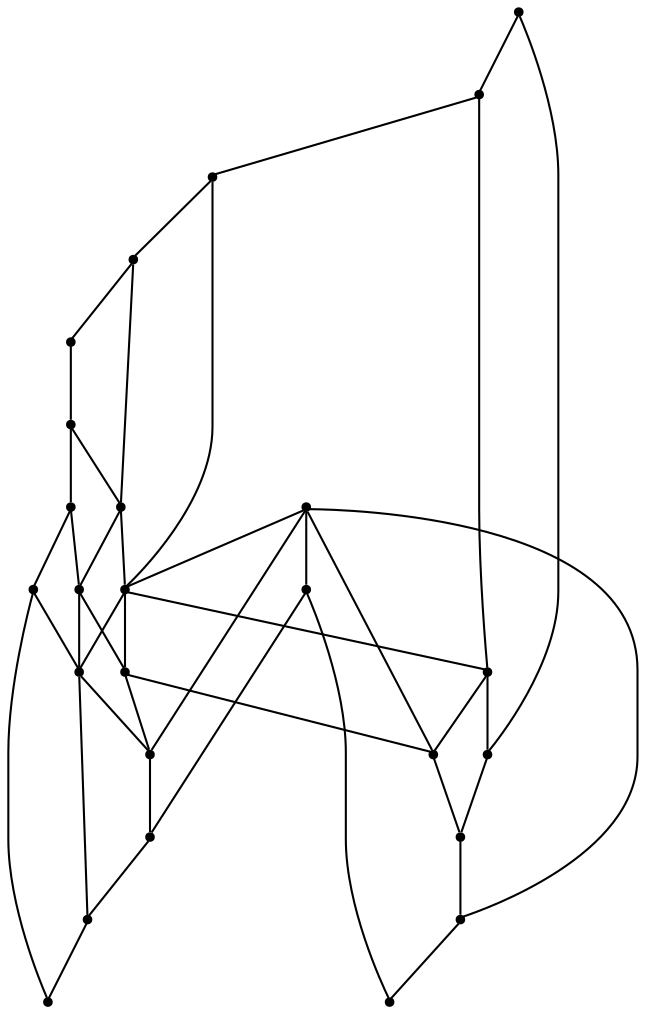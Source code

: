 graph {
  node [shape=point,comment="{\"directed\":false,\"doi\":\"10.4230/LIPIcs.GD.2024.9\",\"figure\":\"2 (2)\"}"]

  v0 [pos="1473.2709438078655,1430.0194722364672"]
  v1 [pos="1390.572741449248,1430.0194722364672"]
  v2 [pos="1555.9670475049631,1430.0194722364672"]
  v3 [pos="1638.6652498635804,1430.0194722364672"]
  v4 [pos="1721.3614807522854,1430.0194722364672"]
  v5 [pos="1473.2709438078655,1512.6966340441152"]
  v6 [pos="1390.572741449248,1512.6966340441152"]
  v7 [pos="1555.9670475049631,1512.6966340441152"]
  v8 [pos="1638.6652498635804,1512.6966340441152"]
  v9 [pos="1721.3614807522854,1512.6966340441152"]
  v10 [pos="1473.2709438078655,1595.3740501739721"]
  v11 [pos="1390.572741449248,1595.3740501739721"]
  v12 [pos="1555.9670475049631,1595.3740501739721"]
  v13 [pos="1638.6652498635804,1595.3740501739721"]
  v14 [pos="1721.3614807522854,1595.3740501739721"]
  v15 [pos="1473.2709438078655,1678.0524835926642"]
  v16 [pos="1390.572741449248,1678.0524835926642"]
  v17 [pos="1555.9670475049631,1678.0524835926642"]
  v18 [pos="1638.6652498635804,1678.0524835926642"]
  v19 [pos="1721.3614807522854,1678.0524835926642"]
  v20 [pos="1473.2709438078655,1760.7278651448505"]
  v21 [pos="1390.572741449248,1760.7278651448505"]
  v22 [pos="1555.9670475049631,1760.7278651448505"]
  v23 [pos="1638.6652498635804,1760.7278651448505"]
  v24 [pos="1721.3614807522854,1760.7278651448505"]

  v0 -- v1 [id="-1",pos="1473.2709438078655,1430.0194722364672 1390.572741449248,1430.0194722364672 1390.572741449248,1430.0194722364672 1390.572741449248,1430.0194722364672"]
  v0 -- v2 [id="-4",pos="1473.2709438078655,1430.0194722364672 1555.9670475049631,1430.0194722364672 1555.9670475049631,1430.0194722364672 1555.9670475049631,1430.0194722364672"]
  v2 -- v3 [id="-5",pos="1555.9670475049631,1430.0194722364672 1638.6652498635804,1430.0194722364672 1638.6652498635804,1430.0194722364672 1638.6652498635804,1430.0194722364672"]
  v3 -- v4 [id="-6",pos="1638.6652498635804,1430.0194722364672 1721.3614807522854,1430.0194722364672 1721.3614807522854,1430.0194722364672 1721.3614807522854,1430.0194722364672"]
  v21 -- v20 [id="-8",pos="1390.572741449248,1760.7278651448505 1473.2709438078655,1760.7278651448505 1473.2709438078655,1760.7278651448505 1473.2709438078655,1760.7278651448505"]
  v20 -- v22 [id="-9",pos="1473.2709438078655,1760.7278651448505 1555.9670475049631,1760.7278651448505 1555.9670475049631,1760.7278651448505 1555.9670475049631,1760.7278651448505"]
  v22 -- v23 [id="-10",pos="1555.9670475049631,1760.7278651448505 1638.6652498635804,1760.7278651448505 1638.6652498635804,1760.7278651448505 1638.6652498635804,1760.7278651448505"]
  v23 -- v24 [id="-11",pos="1638.6652498635804,1760.7278651448505 1721.3614807522854,1760.7278651448505 1721.3614807522854,1760.7278651448505 1721.3614807522854,1760.7278651448505"]
  v21 -- v16 [id="-12",pos="1390.572741449248,1760.7278651448505 1390.572741449248,1678.0524835926642 1390.572741449248,1678.0524835926642 1390.572741449248,1678.0524835926642"]
  v16 -- v11 [id="-13",pos="1390.572741449248,1678.0524835926642 1390.572741449248,1595.3740501739721 1390.572741449248,1595.3740501739721 1390.572741449248,1595.3740501739721"]
  v11 -- v6 [id="-14",pos="1390.572741449248,1595.3740501739721 1390.572741449248,1512.6966340441152 1390.572741449248,1512.6966340441152 1390.572741449248,1512.6966340441152"]
  v6 -- v1 [id="-15",pos="1390.572741449248,1512.6966340441152 1390.572741449248,1430.0194722364672 1390.572741449248,1430.0194722364672 1390.572741449248,1430.0194722364672"]
  v5 -- v17 [id="-21",pos="1473.2709438078655,1512.6966340441152 1555.9670475049631,1678.0524835926642 1555.9670475049631,1678.0524835926642 1555.9670475049631,1678.0524835926642"]
  v20 -- v15 [id="-27",pos="1473.2709438078655,1760.7278651448505 1473.2709438078655,1678.0524835926642 1473.2709438078655,1678.0524835926642 1473.2709438078655,1678.0524835926642"]
  v15 -- v10 [id="-28",pos="1473.2709438078655,1678.0524835926642 1473.2709438078655,1595.3740501739721 1473.2709438078655,1595.3740501739721 1473.2709438078655,1595.3740501739721"]
  v10 -- v5 [id="-29",pos="1473.2709438078655,1595.3740501739721 1473.2709438078655,1512.6966340441152 1473.2709438078655,1512.6966340441152 1473.2709438078655,1512.6966340441152"]
  v5 -- v0 [id="-30",pos="1473.2709438078655,1512.6966340441152 1473.2709438078655,1430.0194722364672 1473.2709438078655,1430.0194722364672 1473.2709438078655,1430.0194722364672"]
  v17 -- v8 [id="-32",pos="1555.9670475049631,1678.0524835926642 1638.6652498635804,1512.6966340441152 1638.6652498635804,1512.6966340441152 1638.6652498635804,1512.6966340441152"]
  v22 -- v17 [id="-38",pos="1555.9670475049631,1760.7278651448505 1555.9670475049631,1678.0524835926642 1555.9670475049631,1678.0524835926642 1555.9670475049631,1678.0524835926642"]
  v17 -- v12 [id="-39",pos="1555.9670475049631,1678.0524835926642 1555.9670475049631,1595.3740501739721 1555.9670475049631,1595.3740501739721 1555.9670475049631,1595.3740501739721"]
  v12 -- v7 [id="-40",pos="1555.9670475049631,1595.3740501739721 1555.9670475049631,1512.6966340441152 1555.9670475049631,1512.6966340441152 1555.9670475049631,1512.6966340441152"]
  v7 -- v2 [id="-41",pos="1555.9670475049631,1512.6966340441152 1555.9670475049631,1430.0194722364672 1555.9670475049631,1430.0194722364672 1555.9670475049631,1430.0194722364672"]
  v23 -- v18 [id="-46",pos="1638.6652498635804,1760.7278651448505 1638.6652498635804,1678.0524835926642 1638.6652498635804,1678.0524835926642 1638.6652498635804,1678.0524835926642"]
  v18 -- v13 [id="-47",pos="1638.6652498635804,1678.0524835926642 1638.6652498635804,1595.3740501739721 1638.6652498635804,1595.3740501739721 1638.6652498635804,1595.3740501739721"]
  v13 -- v8 [id="-48",pos="1638.6652498635804,1595.3740501739721 1638.6652498635804,1512.6966340441152 1638.6652498635804,1512.6966340441152 1638.6652498635804,1512.6966340441152"]
  v8 -- v3 [id="-49",pos="1638.6652498635804,1512.6966340441152 1638.6652498635804,1430.0194722364672 1638.6652498635804,1430.0194722364672 1638.6652498635804,1430.0194722364672"]
  v24 -- v19 [id="-57",pos="1721.3614807522854,1760.7278651448505 1721.3614807522854,1678.0524835926642 1721.3614807522854,1678.0524835926642 1721.3614807522854,1678.0524835926642"]
  v19 -- v14 [id="-58",pos="1721.3614807522854,1678.0524835926642 1721.3614807522854,1595.3740501739721 1721.3614807522854,1595.3740501739721 1721.3614807522854,1595.3740501739721"]
  v14 -- v9 [id="-59",pos="1721.3614807522854,1595.3740501739721 1721.3614807522854,1512.6966340441152 1721.3614807522854,1512.6966340441152 1721.3614807522854,1512.6966340441152"]
  v9 -- v4 [id="-60",pos="1721.3614807522854,1512.6966340441152 1721.3614807522854,1430.0194722364672 1721.3614807522854,1430.0194722364672 1721.3614807522854,1430.0194722364672"]
  v19 -- v18 [id="-69",pos="1721.3614807522854,1678.0524835926642 1638.6652498635804,1678.0524835926642 1638.6652498635804,1678.0524835926642 1638.6652498635804,1678.0524835926642"]
  v18 -- v17 [id="-70",pos="1638.6652498635804,1678.0524835926642 1555.9670475049631,1678.0524835926642 1555.9670475049631,1678.0524835926642 1555.9670475049631,1678.0524835926642"]
  v17 -- v15 [id="-71",pos="1555.9670475049631,1678.0524835926642 1473.2709438078655,1678.0524835926642 1473.2709438078655,1678.0524835926642 1473.2709438078655,1678.0524835926642"]
  v15 -- v16 [id="-72",pos="1473.2709438078655,1678.0524835926642 1390.572741449248,1678.0524835926642 1390.572741449248,1678.0524835926642 1390.572741449248,1678.0524835926642"]
  v14 -- v13 [id="-77",pos="1721.3614807522854,1595.3740501739721 1638.6652498635804,1595.3740501739721 1638.6652498635804,1595.3740501739721 1638.6652498635804,1595.3740501739721"]
  v13 -- v12 [id="-78",pos="1638.6652498635804,1595.3740501739721 1555.9670475049631,1595.3740501739721 1555.9670475049631,1595.3740501739721 1555.9670475049631,1595.3740501739721"]
  v12 -- v10 [id="-79",pos="1555.9670475049631,1595.3740501739721 1473.2709438078655,1595.3740501739721 1473.2709438078655,1595.3740501739721 1473.2709438078655,1595.3740501739721"]
  v10 -- v11 [id="-80",pos="1473.2709438078655,1595.3740501739721 1390.572741449248,1595.3740501739721 1390.572741449248,1595.3740501739721 1390.572741449248,1595.3740501739721"]
  v9 -- v8 [id="-85",pos="1721.3614807522854,1512.6966340441152 1638.6652498635804,1512.6966340441152 1638.6652498635804,1512.6966340441152 1638.6652498635804,1512.6966340441152"]
  v8 -- v7 [id="-86",pos="1638.6652498635804,1512.6966340441152 1555.9670475049631,1512.6966340441152 1555.9670475049631,1512.6966340441152 1555.9670475049631,1512.6966340441152"]
  v7 -- v5 [id="-87",pos="1555.9670475049631,1512.6966340441152 1473.2709438078655,1512.6966340441152 1473.2709438078655,1512.6966340441152 1473.2709438078655,1512.6966340441152"]
  v5 -- v6 [id="-88",pos="1473.2709438078655,1512.6966340441152 1390.572741449248,1512.6966340441152 1390.572741449248,1512.6966340441152 1390.572741449248,1512.6966340441152"]
}